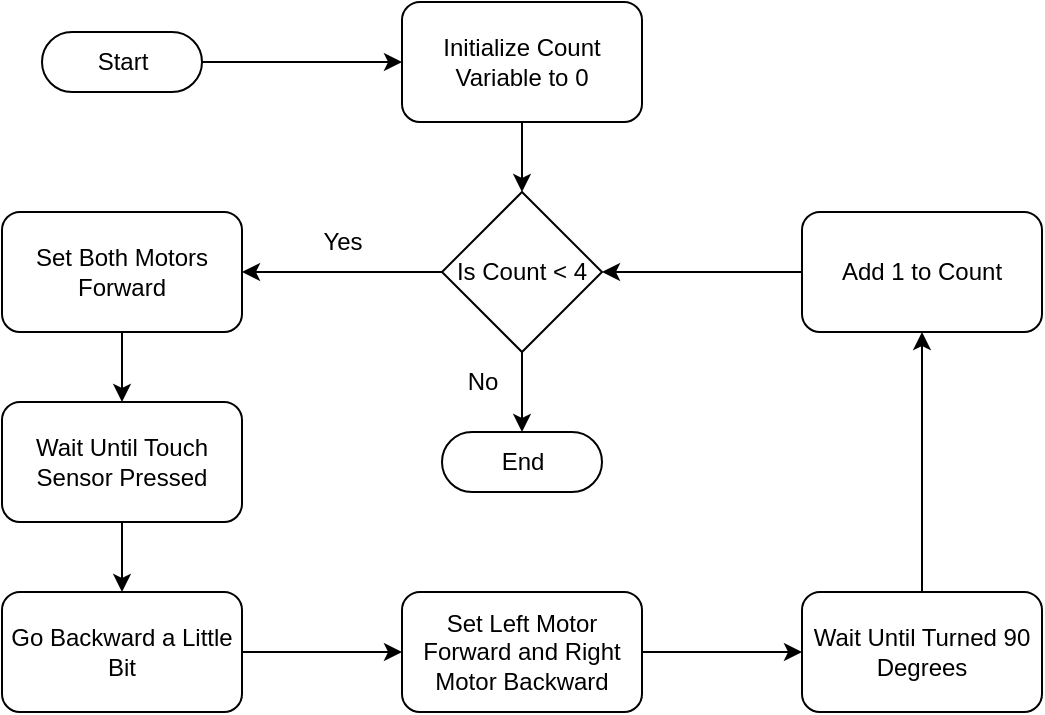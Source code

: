 <mxfile version="20.2.2" type="device" pages="3"><diagram id="C5RBs43oDa-KdzZeNtuy" name="1.4"><mxGraphModel dx="782" dy="428" grid="1" gridSize="10" guides="1" tooltips="1" connect="1" arrows="1" fold="1" page="1" pageScale="1" pageWidth="827" pageHeight="1169" math="0" shadow="0"><root><mxCell id="WIyWlLk6GJQsqaUBKTNV-0"/><mxCell id="WIyWlLk6GJQsqaUBKTNV-1" parent="WIyWlLk6GJQsqaUBKTNV-0"/><mxCell id="nNnc9BSqY2CryNGvuxkk-0" value="" style="edgeStyle=orthogonalEdgeStyle;rounded=0;orthogonalLoop=1;jettySize=auto;html=1;" parent="WIyWlLk6GJQsqaUBKTNV-1" source="nNnc9BSqY2CryNGvuxkk-1" target="nNnc9BSqY2CryNGvuxkk-11" edge="1"><mxGeometry relative="1" as="geometry"/></mxCell><mxCell id="nNnc9BSqY2CryNGvuxkk-1" value="Start" style="html=1;dashed=0;whitespace=wrap;shape=mxgraph.dfd.start;hachureGap=4;" parent="WIyWlLk6GJQsqaUBKTNV-1" vertex="1"><mxGeometry x="140" y="100" width="80" height="30" as="geometry"/></mxCell><mxCell id="nNnc9BSqY2CryNGvuxkk-2" value="" style="edgeStyle=orthogonalEdgeStyle;rounded=0;orthogonalLoop=1;jettySize=auto;html=1;" parent="WIyWlLk6GJQsqaUBKTNV-1" source="nNnc9BSqY2CryNGvuxkk-3" target="nNnc9BSqY2CryNGvuxkk-5" edge="1"><mxGeometry relative="1" as="geometry"/></mxCell><mxCell id="nNnc9BSqY2CryNGvuxkk-3" value="Set Both Motors Forward" style="rounded=1;whiteSpace=wrap;html=1;hachureGap=4;" parent="WIyWlLk6GJQsqaUBKTNV-1" vertex="1"><mxGeometry x="120" y="190" width="120" height="60" as="geometry"/></mxCell><mxCell id="nNnc9BSqY2CryNGvuxkk-23" style="edgeStyle=orthogonalEdgeStyle;rounded=0;orthogonalLoop=1;jettySize=auto;html=1;exitX=0.5;exitY=1;exitDx=0;exitDy=0;entryX=0.5;entryY=0;entryDx=0;entryDy=0;" parent="WIyWlLk6GJQsqaUBKTNV-1" source="nNnc9BSqY2CryNGvuxkk-5" target="nNnc9BSqY2CryNGvuxkk-22" edge="1"><mxGeometry relative="1" as="geometry"/></mxCell><mxCell id="nNnc9BSqY2CryNGvuxkk-5" value="Wait Until Touch Sensor Pressed" style="rounded=1;whiteSpace=wrap;html=1;hachureGap=4;" parent="WIyWlLk6GJQsqaUBKTNV-1" vertex="1"><mxGeometry x="120" y="285" width="120" height="60" as="geometry"/></mxCell><mxCell id="nNnc9BSqY2CryNGvuxkk-6" value="" style="edgeStyle=orthogonalEdgeStyle;rounded=0;orthogonalLoop=1;jettySize=auto;html=1;" parent="WIyWlLk6GJQsqaUBKTNV-1" source="nNnc9BSqY2CryNGvuxkk-7" target="nNnc9BSqY2CryNGvuxkk-9" edge="1"><mxGeometry relative="1" as="geometry"/></mxCell><mxCell id="nNnc9BSqY2CryNGvuxkk-7" value="Set Left Motor Forward and Right Motor Backward" style="rounded=1;whiteSpace=wrap;html=1;hachureGap=4;" parent="WIyWlLk6GJQsqaUBKTNV-1" vertex="1"><mxGeometry x="320" y="380" width="120" height="60" as="geometry"/></mxCell><mxCell id="nNnc9BSqY2CryNGvuxkk-8" value="" style="edgeStyle=orthogonalEdgeStyle;rounded=0;orthogonalLoop=1;jettySize=auto;html=1;" parent="WIyWlLk6GJQsqaUBKTNV-1" source="nNnc9BSqY2CryNGvuxkk-9" target="nNnc9BSqY2CryNGvuxkk-16" edge="1"><mxGeometry relative="1" as="geometry"/></mxCell><mxCell id="nNnc9BSqY2CryNGvuxkk-9" value="Wait Until Turned 90 Degrees" style="rounded=1;whiteSpace=wrap;html=1;hachureGap=4;" parent="WIyWlLk6GJQsqaUBKTNV-1" vertex="1"><mxGeometry x="520" y="380" width="120" height="60" as="geometry"/></mxCell><mxCell id="nNnc9BSqY2CryNGvuxkk-10" value="" style="edgeStyle=orthogonalEdgeStyle;rounded=0;orthogonalLoop=1;jettySize=auto;html=1;" parent="WIyWlLk6GJQsqaUBKTNV-1" source="nNnc9BSqY2CryNGvuxkk-11" target="nNnc9BSqY2CryNGvuxkk-14" edge="1"><mxGeometry relative="1" as="geometry"/></mxCell><mxCell id="nNnc9BSqY2CryNGvuxkk-11" value="Initialize Count Variable to 0" style="rounded=1;whiteSpace=wrap;html=1;" parent="WIyWlLk6GJQsqaUBKTNV-1" vertex="1"><mxGeometry x="320" y="85" width="120" height="60" as="geometry"/></mxCell><mxCell id="nNnc9BSqY2CryNGvuxkk-12" style="edgeStyle=orthogonalEdgeStyle;rounded=0;orthogonalLoop=1;jettySize=auto;html=1;entryX=1;entryY=0.5;entryDx=0;entryDy=0;" parent="WIyWlLk6GJQsqaUBKTNV-1" source="nNnc9BSqY2CryNGvuxkk-14" target="nNnc9BSqY2CryNGvuxkk-3" edge="1"><mxGeometry relative="1" as="geometry"/></mxCell><mxCell id="nNnc9BSqY2CryNGvuxkk-13" value="" style="edgeStyle=orthogonalEdgeStyle;rounded=0;orthogonalLoop=1;jettySize=auto;html=1;" parent="WIyWlLk6GJQsqaUBKTNV-1" source="nNnc9BSqY2CryNGvuxkk-14" target="nNnc9BSqY2CryNGvuxkk-19" edge="1"><mxGeometry relative="1" as="geometry"/></mxCell><mxCell id="nNnc9BSqY2CryNGvuxkk-14" value="Is Count &amp;lt; 4" style="rhombus;whiteSpace=wrap;html=1;" parent="WIyWlLk6GJQsqaUBKTNV-1" vertex="1"><mxGeometry x="340" y="180" width="80" height="80" as="geometry"/></mxCell><mxCell id="nNnc9BSqY2CryNGvuxkk-15" value="" style="edgeStyle=orthogonalEdgeStyle;rounded=0;orthogonalLoop=1;jettySize=auto;html=1;" parent="WIyWlLk6GJQsqaUBKTNV-1" source="nNnc9BSqY2CryNGvuxkk-16" target="nNnc9BSqY2CryNGvuxkk-14" edge="1"><mxGeometry relative="1" as="geometry"/></mxCell><mxCell id="nNnc9BSqY2CryNGvuxkk-16" value="Add 1 to Count" style="rounded=1;whiteSpace=wrap;html=1;" parent="WIyWlLk6GJQsqaUBKTNV-1" vertex="1"><mxGeometry x="520" y="190" width="120" height="60" as="geometry"/></mxCell><mxCell id="nNnc9BSqY2CryNGvuxkk-17" style="edgeStyle=orthogonalEdgeStyle;rounded=0;orthogonalLoop=1;jettySize=auto;html=1;exitX=0.5;exitY=1;exitDx=0;exitDy=0;" parent="WIyWlLk6GJQsqaUBKTNV-1" source="nNnc9BSqY2CryNGvuxkk-3" target="nNnc9BSqY2CryNGvuxkk-3" edge="1"><mxGeometry relative="1" as="geometry"/></mxCell><mxCell id="nNnc9BSqY2CryNGvuxkk-18" value="Yes" style="text;html=1;align=center;verticalAlign=middle;resizable=0;points=[];autosize=1;strokeColor=none;fillColor=none;" parent="WIyWlLk6GJQsqaUBKTNV-1" vertex="1"><mxGeometry x="270" y="190" width="40" height="30" as="geometry"/></mxCell><mxCell id="nNnc9BSqY2CryNGvuxkk-19" value="End" style="html=1;dashed=0;whitespace=wrap;shape=mxgraph.dfd.start;hachureGap=4;" parent="WIyWlLk6GJQsqaUBKTNV-1" vertex="1"><mxGeometry x="340" y="300" width="80" height="30" as="geometry"/></mxCell><mxCell id="nNnc9BSqY2CryNGvuxkk-20" value="No" style="text;html=1;align=center;verticalAlign=middle;resizable=0;points=[];autosize=1;strokeColor=none;fillColor=none;" parent="WIyWlLk6GJQsqaUBKTNV-1" vertex="1"><mxGeometry x="340" y="260" width="40" height="30" as="geometry"/></mxCell><mxCell id="nNnc9BSqY2CryNGvuxkk-24" style="edgeStyle=orthogonalEdgeStyle;rounded=0;orthogonalLoop=1;jettySize=auto;html=1;exitX=1;exitY=0.5;exitDx=0;exitDy=0;entryX=0;entryY=0.5;entryDx=0;entryDy=0;" parent="WIyWlLk6GJQsqaUBKTNV-1" source="nNnc9BSqY2CryNGvuxkk-22" target="nNnc9BSqY2CryNGvuxkk-7" edge="1"><mxGeometry relative="1" as="geometry"/></mxCell><mxCell id="nNnc9BSqY2CryNGvuxkk-22" value="Go Backward a Little Bit" style="rounded=1;whiteSpace=wrap;html=1;hachureGap=4;" parent="WIyWlLk6GJQsqaUBKTNV-1" vertex="1"><mxGeometry x="120" y="380" width="120" height="60" as="geometry"/></mxCell></root></mxGraphModel></diagram><diagram id="rUDUjZhv_IDoD6XnYG_v" name="1.5"><mxGraphModel dx="782" dy="428" grid="1" gridSize="10" guides="1" tooltips="1" connect="1" arrows="1" fold="1" page="1" pageScale="1" pageWidth="827" pageHeight="1169" math="0" shadow="0"><root><mxCell id="0"/><mxCell id="1" parent="0"/><mxCell id="wHHmvoIQ7VKO7TZ0hYXH-1" value="" style="edgeStyle=orthogonalEdgeStyle;rounded=0;orthogonalLoop=1;jettySize=auto;html=1;" parent="1" source="wHHmvoIQ7VKO7TZ0hYXH-2" target="wHHmvoIQ7VKO7TZ0hYXH-10" edge="1"><mxGeometry relative="1" as="geometry"/></mxCell><mxCell id="wHHmvoIQ7VKO7TZ0hYXH-2" value="Start" style="html=1;dashed=0;whitespace=wrap;shape=mxgraph.dfd.start;hachureGap=4;" parent="1" vertex="1"><mxGeometry x="140" y="205" width="80" height="30" as="geometry"/></mxCell><mxCell id="wHHmvoIQ7VKO7TZ0hYXH-3" value="" style="edgeStyle=orthogonalEdgeStyle;rounded=0;orthogonalLoop=1;jettySize=auto;html=1;" parent="1" source="wHHmvoIQ7VKO7TZ0hYXH-4" target="wHHmvoIQ7VKO7TZ0hYXH-6" edge="1"><mxGeometry relative="1" as="geometry"/></mxCell><mxCell id="wHHmvoIQ7VKO7TZ0hYXH-4" value="Set Left Motor Backward and Right Motor Forward" style="rounded=1;whiteSpace=wrap;html=1;hachureGap=4;" parent="1" vertex="1"><mxGeometry x="120" y="300" width="120" height="60" as="geometry"/></mxCell><mxCell id="wHHmvoIQ7VKO7TZ0hYXH-5" style="edgeStyle=orthogonalEdgeStyle;rounded=0;orthogonalLoop=1;jettySize=auto;html=1;entryX=1;entryY=0.5;entryDx=0;entryDy=0;" parent="1" source="wHHmvoIQ7VKO7TZ0hYXH-6" target="wHHmvoIQ7VKO7TZ0hYXH-18" edge="1"><mxGeometry relative="1" as="geometry"><Array as="points"><mxPoint x="510" y="520"/><mxPoint x="510" y="120"/></Array></mxGeometry></mxCell><mxCell id="wHHmvoIQ7VKO7TZ0hYXH-6" value="Wait Until Turned 90 Degrees" style="rounded=1;whiteSpace=wrap;html=1;hachureGap=4;" parent="1" vertex="1"><mxGeometry x="120" y="490" width="120" height="60" as="geometry"/></mxCell><mxCell id="wHHmvoIQ7VKO7TZ0hYXH-7" style="edgeStyle=orthogonalEdgeStyle;rounded=0;orthogonalLoop=1;jettySize=auto;html=1;exitX=0;exitY=0.5;exitDx=0;exitDy=0;entryX=0.5;entryY=0;entryDx=0;entryDy=0;" parent="1" source="wHHmvoIQ7VKO7TZ0hYXH-8" target="wHHmvoIQ7VKO7TZ0hYXH-6" edge="1"><mxGeometry relative="1" as="geometry"/></mxCell><mxCell id="wHHmvoIQ7VKO7TZ0hYXH-8" value="Set Left Motor Forward and Right Motor Backward" style="rounded=1;whiteSpace=wrap;html=1;hachureGap=4;" parent="1" vertex="1"><mxGeometry x="310" y="410" width="120" height="60" as="geometry"/></mxCell><mxCell id="wHHmvoIQ7VKO7TZ0hYXH-9" style="edgeStyle=orthogonalEdgeStyle;rounded=0;orthogonalLoop=1;jettySize=auto;html=1;exitX=1;exitY=0.5;exitDx=0;exitDy=0;" parent="1" source="wHHmvoIQ7VKO7TZ0hYXH-10" target="wHHmvoIQ7VKO7TZ0hYXH-18" edge="1"><mxGeometry relative="1" as="geometry"/></mxCell><mxCell id="wHHmvoIQ7VKO7TZ0hYXH-10" value="Initialize Count Variable to 0" style="rounded=1;whiteSpace=wrap;html=1;" parent="1" vertex="1"><mxGeometry x="120" y="90" width="120" height="60" as="geometry"/></mxCell><mxCell id="wHHmvoIQ7VKO7TZ0hYXH-11" style="edgeStyle=orthogonalEdgeStyle;rounded=0;orthogonalLoop=1;jettySize=auto;html=1;entryX=1;entryY=0.5;entryDx=0;entryDy=0;" parent="1" source="wHHmvoIQ7VKO7TZ0hYXH-13" target="wHHmvoIQ7VKO7TZ0hYXH-4" edge="1"><mxGeometry relative="1" as="geometry"/></mxCell><mxCell id="wHHmvoIQ7VKO7TZ0hYXH-12" value="" style="edgeStyle=orthogonalEdgeStyle;rounded=0;orthogonalLoop=1;jettySize=auto;html=1;" parent="1" source="wHHmvoIQ7VKO7TZ0hYXH-13" target="wHHmvoIQ7VKO7TZ0hYXH-8" edge="1"><mxGeometry relative="1" as="geometry"/></mxCell><mxCell id="wHHmvoIQ7VKO7TZ0hYXH-13" value="Is Count Even" style="rhombus;whiteSpace=wrap;html=1;" parent="1" vertex="1"><mxGeometry x="330" y="290" width="80" height="80" as="geometry"/></mxCell><mxCell id="wHHmvoIQ7VKO7TZ0hYXH-14" style="edgeStyle=orthogonalEdgeStyle;rounded=0;orthogonalLoop=1;jettySize=auto;html=1;exitX=0.5;exitY=1;exitDx=0;exitDy=0;" parent="1" source="wHHmvoIQ7VKO7TZ0hYXH-4" target="wHHmvoIQ7VKO7TZ0hYXH-4" edge="1"><mxGeometry relative="1" as="geometry"/></mxCell><mxCell id="wHHmvoIQ7VKO7TZ0hYXH-15" value="Yes" style="text;html=1;align=center;verticalAlign=middle;resizable=0;points=[];autosize=1;strokeColor=none;fillColor=none;" parent="1" vertex="1"><mxGeometry x="280" y="300" width="40" height="30" as="geometry"/></mxCell><mxCell id="wHHmvoIQ7VKO7TZ0hYXH-16" value="No" style="text;html=1;align=center;verticalAlign=middle;resizable=0;points=[];autosize=1;strokeColor=none;fillColor=none;" parent="1" vertex="1"><mxGeometry x="330" y="370" width="40" height="30" as="geometry"/></mxCell><mxCell id="wHHmvoIQ7VKO7TZ0hYXH-17" value="" style="edgeStyle=orthogonalEdgeStyle;rounded=0;orthogonalLoop=1;jettySize=auto;html=1;" parent="1" source="wHHmvoIQ7VKO7TZ0hYXH-18" target="wHHmvoIQ7VKO7TZ0hYXH-20" edge="1"><mxGeometry relative="1" as="geometry"/></mxCell><mxCell id="wHHmvoIQ7VKO7TZ0hYXH-18" value="Set Both Motors Forward" style="rounded=1;whiteSpace=wrap;html=1;hachureGap=4;" parent="1" vertex="1"><mxGeometry x="310" y="90" width="120" height="60" as="geometry"/></mxCell><mxCell id="wHHmvoIQ7VKO7TZ0hYXH-19" value="" style="edgeStyle=orthogonalEdgeStyle;rounded=0;orthogonalLoop=1;jettySize=auto;html=1;" parent="1" source="wHHmvoIQ7VKO7TZ0hYXH-20" target="wHHmvoIQ7VKO7TZ0hYXH-13" edge="1"><mxGeometry relative="1" as="geometry"/></mxCell><mxCell id="wHHmvoIQ7VKO7TZ0hYXH-20" value="Wait Until Touch Sensor Pressed" style="rounded=1;whiteSpace=wrap;html=1;hachureGap=4;" parent="1" vertex="1"><mxGeometry x="310" y="190" width="120" height="60" as="geometry"/></mxCell></root></mxGraphModel></diagram><diagram id="bMvtiDmyJE-XO4009dQo" name="1.6"><mxGraphModel dx="782" dy="428" grid="1" gridSize="10" guides="1" tooltips="1" connect="1" arrows="1" fold="1" page="1" pageScale="1" pageWidth="827" pageHeight="1169" math="0" shadow="0"><root><mxCell id="0"/><mxCell id="1" parent="0"/><mxCell id="zbrBEtm0ZrJmj0_KFx4n-1" value="" style="edgeStyle=orthogonalEdgeStyle;rounded=0;orthogonalLoop=1;jettySize=auto;html=1;" parent="1" source="zbrBEtm0ZrJmj0_KFx4n-2" target="zbrBEtm0ZrJmj0_KFx4n-10" edge="1"><mxGeometry relative="1" as="geometry"/></mxCell><mxCell id="zbrBEtm0ZrJmj0_KFx4n-2" value="Start" style="html=1;dashed=0;whitespace=wrap;shape=mxgraph.dfd.start;hachureGap=4;" parent="1" vertex="1"><mxGeometry x="140" y="205" width="80" height="30" as="geometry"/></mxCell><mxCell id="zbrBEtm0ZrJmj0_KFx4n-3" value="" style="edgeStyle=orthogonalEdgeStyle;rounded=0;orthogonalLoop=1;jettySize=auto;html=1;" parent="1" source="zbrBEtm0ZrJmj0_KFx4n-4" target="zbrBEtm0ZrJmj0_KFx4n-6" edge="1"><mxGeometry relative="1" as="geometry"/></mxCell><mxCell id="zbrBEtm0ZrJmj0_KFx4n-4" value="Set Left Motor Forward and Right Motor Backward" style="rounded=1;whiteSpace=wrap;html=1;hachureGap=4;" parent="1" vertex="1"><mxGeometry x="120" y="300" width="120" height="60" as="geometry"/></mxCell><mxCell id="zbrBEtm0ZrJmj0_KFx4n-5" style="edgeStyle=orthogonalEdgeStyle;rounded=0;orthogonalLoop=1;jettySize=auto;html=1;entryX=1;entryY=0.5;entryDx=0;entryDy=0;" parent="1" source="zbrBEtm0ZrJmj0_KFx4n-6" target="zbrBEtm0ZrJmj0_KFx4n-18" edge="1"><mxGeometry relative="1" as="geometry"><Array as="points"><mxPoint x="510" y="520"/><mxPoint x="510" y="120"/></Array></mxGeometry></mxCell><mxCell id="zbrBEtm0ZrJmj0_KFx4n-6" value="Wait Until Turned 90 Degrees" style="rounded=1;whiteSpace=wrap;html=1;hachureGap=4;" parent="1" vertex="1"><mxGeometry x="120" y="490" width="120" height="60" as="geometry"/></mxCell><mxCell id="zbrBEtm0ZrJmj0_KFx4n-7" style="edgeStyle=orthogonalEdgeStyle;rounded=0;orthogonalLoop=1;jettySize=auto;html=1;exitX=0;exitY=0.5;exitDx=0;exitDy=0;entryX=0.5;entryY=0;entryDx=0;entryDy=0;" parent="1" source="zbrBEtm0ZrJmj0_KFx4n-8" target="zbrBEtm0ZrJmj0_KFx4n-6" edge="1"><mxGeometry relative="1" as="geometry"/></mxCell><mxCell id="zbrBEtm0ZrJmj0_KFx4n-8" value="Set Left Motor Backward and Right Motor Forward" style="rounded=1;whiteSpace=wrap;html=1;hachureGap=4;" parent="1" vertex="1"><mxGeometry x="310" y="410" width="120" height="60" as="geometry"/></mxCell><mxCell id="zbrBEtm0ZrJmj0_KFx4n-9" style="edgeStyle=orthogonalEdgeStyle;rounded=0;orthogonalLoop=1;jettySize=auto;html=1;exitX=1;exitY=0.5;exitDx=0;exitDy=0;" parent="1" source="zbrBEtm0ZrJmj0_KFx4n-10" target="zbrBEtm0ZrJmj0_KFx4n-18" edge="1"><mxGeometry relative="1" as="geometry"/></mxCell><mxCell id="zbrBEtm0ZrJmj0_KFx4n-10" value="Initialize Count Variable to 0" style="rounded=1;whiteSpace=wrap;html=1;" parent="1" vertex="1"><mxGeometry x="120" y="90" width="120" height="60" as="geometry"/></mxCell><mxCell id="zbrBEtm0ZrJmj0_KFx4n-11" style="edgeStyle=orthogonalEdgeStyle;rounded=0;orthogonalLoop=1;jettySize=auto;html=1;entryX=1;entryY=0.5;entryDx=0;entryDy=0;" parent="1" source="zbrBEtm0ZrJmj0_KFx4n-13" target="zbrBEtm0ZrJmj0_KFx4n-4" edge="1"><mxGeometry relative="1" as="geometry"/></mxCell><mxCell id="zbrBEtm0ZrJmj0_KFx4n-12" value="" style="edgeStyle=orthogonalEdgeStyle;rounded=0;orthogonalLoop=1;jettySize=auto;html=1;" parent="1" source="zbrBEtm0ZrJmj0_KFx4n-13" target="zbrBEtm0ZrJmj0_KFx4n-8" edge="1"><mxGeometry relative="1" as="geometry"/></mxCell><mxCell id="zbrBEtm0ZrJmj0_KFx4n-13" value="Is count % 4&lt;br&gt;equal to 0 or 1" style="rhombus;whiteSpace=wrap;html=1;" parent="1" vertex="1"><mxGeometry x="329" y="290" width="170" height="80" as="geometry"/></mxCell><mxCell id="zbrBEtm0ZrJmj0_KFx4n-14" style="edgeStyle=orthogonalEdgeStyle;rounded=0;orthogonalLoop=1;jettySize=auto;html=1;exitX=0.5;exitY=1;exitDx=0;exitDy=0;" parent="1" source="zbrBEtm0ZrJmj0_KFx4n-4" target="zbrBEtm0ZrJmj0_KFx4n-4" edge="1"><mxGeometry relative="1" as="geometry"/></mxCell><mxCell id="zbrBEtm0ZrJmj0_KFx4n-15" value="Yes" style="text;html=1;align=center;verticalAlign=middle;resizable=0;points=[];autosize=1;strokeColor=none;fillColor=none;" parent="1" vertex="1"><mxGeometry x="280" y="300" width="40" height="30" as="geometry"/></mxCell><mxCell id="zbrBEtm0ZrJmj0_KFx4n-16" value="No" style="text;html=1;align=center;verticalAlign=middle;resizable=0;points=[];autosize=1;strokeColor=none;fillColor=none;" parent="1" vertex="1"><mxGeometry x="330" y="370" width="40" height="30" as="geometry"/></mxCell><mxCell id="zbrBEtm0ZrJmj0_KFx4n-17" value="" style="edgeStyle=orthogonalEdgeStyle;rounded=0;orthogonalLoop=1;jettySize=auto;html=1;" parent="1" source="zbrBEtm0ZrJmj0_KFx4n-18" target="zbrBEtm0ZrJmj0_KFx4n-20" edge="1"><mxGeometry relative="1" as="geometry"/></mxCell><mxCell id="zbrBEtm0ZrJmj0_KFx4n-18" value="Set Both Motors Forward" style="rounded=1;whiteSpace=wrap;html=1;hachureGap=4;" parent="1" vertex="1"><mxGeometry x="310" y="90" width="120" height="60" as="geometry"/></mxCell><mxCell id="zbrBEtm0ZrJmj0_KFx4n-19" value="" style="edgeStyle=orthogonalEdgeStyle;rounded=0;orthogonalLoop=1;jettySize=auto;html=1;" parent="1" source="zbrBEtm0ZrJmj0_KFx4n-20" target="zbrBEtm0ZrJmj0_KFx4n-13" edge="1"><mxGeometry relative="1" as="geometry"/></mxCell><mxCell id="zbrBEtm0ZrJmj0_KFx4n-20" value="Wait Until Touch Sensor Pressed" style="rounded=1;whiteSpace=wrap;html=1;hachureGap=4;" parent="1" vertex="1"><mxGeometry x="310" y="190" width="120" height="60" as="geometry"/></mxCell></root></mxGraphModel></diagram></mxfile>